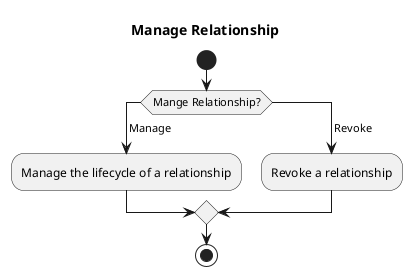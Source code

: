 @startuml


title Manage Relationship

start
switch (Mange Relationship?)
case ( Manage )
  :Manage the lifecycle of a relationship;
case ( Revoke )
  :Revoke a relationship;
endswitch
stop

@enduml
